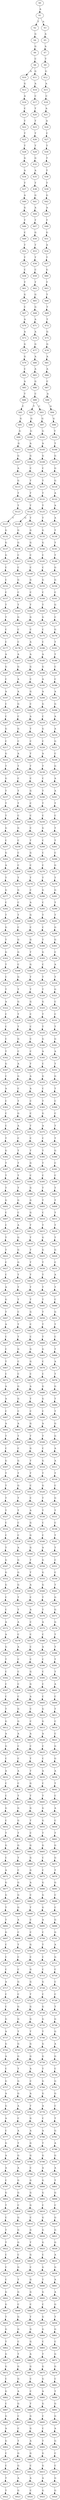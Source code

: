 strict digraph  {
	S0 -> S1 [ label = A ];
	S1 -> S2 [ label = T ];
	S1 -> S3 [ label = A ];
	S2 -> S4 [ label = G ];
	S3 -> S5 [ label = A ];
	S4 -> S6 [ label = G ];
	S5 -> S7 [ label = A ];
	S6 -> S8 [ label = C ];
	S7 -> S9 [ label = T ];
	S8 -> S10 [ label = A ];
	S8 -> S11 [ label = G ];
	S9 -> S12 [ label = G ];
	S10 -> S13 [ label = G ];
	S11 -> S14 [ label = A ];
	S12 -> S15 [ label = A ];
	S13 -> S16 [ label = A ];
	S14 -> S17 [ label = C ];
	S15 -> S18 [ label = C ];
	S16 -> S19 [ label = C ];
	S17 -> S20 [ label = T ];
	S18 -> S21 [ label = A ];
	S19 -> S22 [ label = T ];
	S20 -> S23 [ label = T ];
	S21 -> S24 [ label = A ];
	S22 -> S25 [ label = T ];
	S23 -> S26 [ label = T ];
	S24 -> S27 [ label = C ];
	S25 -> S28 [ label = T ];
	S26 -> S29 [ label = T ];
	S27 -> S30 [ label = T ];
	S28 -> S31 [ label = G ];
	S29 -> S32 [ label = G ];
	S30 -> S33 [ label = T ];
	S31 -> S34 [ label = A ];
	S32 -> S35 [ label = A ];
	S33 -> S36 [ label = T ];
	S34 -> S37 [ label = T ];
	S35 -> S38 [ label = T ];
	S36 -> S39 [ label = T ];
	S37 -> S40 [ label = A ];
	S38 -> S41 [ label = G ];
	S39 -> S42 [ label = G ];
	S40 -> S43 [ label = G ];
	S41 -> S44 [ label = A ];
	S42 -> S45 [ label = A ];
	S43 -> S46 [ label = T ];
	S44 -> S47 [ label = T ];
	S45 -> S48 [ label = T ];
	S46 -> S49 [ label = C ];
	S47 -> S50 [ label = G ];
	S48 -> S51 [ label = G ];
	S49 -> S52 [ label = T ];
	S50 -> S53 [ label = T ];
	S51 -> S54 [ label = A ];
	S52 -> S55 [ label = T ];
	S53 -> S56 [ label = T ];
	S54 -> S57 [ label = T ];
	S55 -> S58 [ label = C ];
	S56 -> S59 [ label = C ];
	S57 -> S60 [ label = G ];
	S58 -> S61 [ label = T ];
	S59 -> S62 [ label = T ];
	S60 -> S63 [ label = T ];
	S61 -> S64 [ label = G ];
	S62 -> S65 [ label = G ];
	S63 -> S66 [ label = T ];
	S64 -> S67 [ label = C ];
	S65 -> S68 [ label = G ];
	S66 -> S69 [ label = T ];
	S67 -> S70 [ label = A ];
	S68 -> S71 [ label = A ];
	S69 -> S72 [ label = T ];
	S70 -> S73 [ label = A ];
	S71 -> S74 [ label = A ];
	S72 -> S75 [ label = G ];
	S73 -> S76 [ label = G ];
	S74 -> S77 [ label = G ];
	S75 -> S78 [ label = G ];
	S76 -> S79 [ label = G ];
	S77 -> S80 [ label = A ];
	S78 -> S81 [ label = A ];
	S79 -> S82 [ label = C ];
	S80 -> S83 [ label = A ];
	S81 -> S84 [ label = A ];
	S82 -> S85 [ label = A ];
	S83 -> S86 [ label = G ];
	S84 -> S87 [ label = C ];
	S85 -> S88 [ label = T ];
	S86 -> S89 [ label = C ];
	S87 -> S90 [ label = A ];
	S88 -> S91 [ label = C ];
	S89 -> S92 [ label = T ];
	S89 -> S93 [ label = C ];
	S90 -> S94 [ label = A ];
	S91 -> S95 [ label = G ];
	S92 -> S96 [ label = G ];
	S93 -> S97 [ label = G ];
	S94 -> S98 [ label = G ];
	S95 -> S99 [ label = G ];
	S96 -> S100 [ label = G ];
	S97 -> S101 [ label = G ];
	S98 -> S102 [ label = T ];
	S99 -> S103 [ label = G ];
	S100 -> S104 [ label = A ];
	S101 -> S105 [ label = A ];
	S102 -> S106 [ label = T ];
	S103 -> S107 [ label = G ];
	S104 -> S108 [ label = G ];
	S105 -> S109 [ label = G ];
	S106 -> S110 [ label = G ];
	S107 -> S111 [ label = A ];
	S108 -> S112 [ label = C ];
	S109 -> S113 [ label = C ];
	S110 -> S114 [ label = G ];
	S111 -> S115 [ label = G ];
	S112 -> S116 [ label = T ];
	S113 -> S117 [ label = T ];
	S114 -> S118 [ label = G ];
	S115 -> S119 [ label = T ];
	S116 -> S120 [ label = T ];
	S117 -> S121 [ label = T ];
	S118 -> S122 [ label = A ];
	S119 -> S123 [ label = T ];
	S120 -> S124 [ label = T ];
	S121 -> S125 [ label = T ];
	S122 -> S126 [ label = A ];
	S123 -> S127 [ label = T ];
	S124 -> S128 [ label = G ];
	S124 -> S129 [ label = T ];
	S125 -> S130 [ label = T ];
	S126 -> S131 [ label = A ];
	S127 -> S132 [ label = G ];
	S128 -> S133 [ label = G ];
	S129 -> S134 [ label = G ];
	S130 -> S135 [ label = G ];
	S131 -> S136 [ label = T ];
	S132 -> S137 [ label = G ];
	S133 -> S138 [ label = G ];
	S134 -> S139 [ label = G ];
	S135 -> S140 [ label = G ];
	S136 -> S141 [ label = T ];
	S137 -> S142 [ label = G ];
	S138 -> S143 [ label = C ];
	S139 -> S144 [ label = C ];
	S140 -> S145 [ label = C ];
	S141 -> S146 [ label = T ];
	S142 -> S147 [ label = C ];
	S143 -> S148 [ label = C ];
	S144 -> S149 [ label = C ];
	S145 -> S150 [ label = C ];
	S146 -> S151 [ label = G ];
	S147 -> S152 [ label = C ];
	S148 -> S153 [ label = G ];
	S149 -> S154 [ label = G ];
	S150 -> S155 [ label = G ];
	S151 -> S156 [ label = G ];
	S152 -> S157 [ label = C ];
	S153 -> S158 [ label = C ];
	S154 -> S159 [ label = C ];
	S155 -> S160 [ label = C ];
	S156 -> S161 [ label = C ];
	S157 -> S162 [ label = T ];
	S158 -> S163 [ label = T ];
	S159 -> S164 [ label = T ];
	S160 -> S165 [ label = T ];
	S161 -> S166 [ label = G ];
	S162 -> S167 [ label = T ];
	S163 -> S168 [ label = G ];
	S164 -> S169 [ label = G ];
	S165 -> S170 [ label = G ];
	S166 -> S171 [ label = C ];
	S167 -> S172 [ label = C ];
	S168 -> S173 [ label = C ];
	S169 -> S174 [ label = C ];
	S170 -> S175 [ label = C ];
	S171 -> S176 [ label = G ];
	S172 -> S177 [ label = C ];
	S173 -> S178 [ label = C ];
	S174 -> S179 [ label = A ];
	S175 -> S180 [ label = C ];
	S176 -> S181 [ label = T ];
	S177 -> S182 [ label = A ];
	S178 -> S183 [ label = A ];
	S179 -> S184 [ label = A ];
	S180 -> S185 [ label = A ];
	S181 -> S186 [ label = T ];
	S182 -> S187 [ label = G ];
	S183 -> S188 [ label = G ];
	S184 -> S189 [ label = G ];
	S185 -> S190 [ label = G ];
	S186 -> S191 [ label = C ];
	S187 -> S192 [ label = C ];
	S188 -> S193 [ label = A ];
	S189 -> S194 [ label = C ];
	S190 -> S195 [ label = A ];
	S191 -> S196 [ label = C ];
	S192 -> S197 [ label = A ];
	S193 -> S198 [ label = A ];
	S194 -> S199 [ label = G ];
	S195 -> S200 [ label = A ];
	S196 -> S201 [ label = A ];
	S197 -> S202 [ label = C ];
	S198 -> S203 [ label = G ];
	S199 -> S204 [ label = C ];
	S200 -> S205 [ label = G ];
	S201 -> S206 [ label = G ];
	S202 -> S207 [ label = C ];
	S203 -> S208 [ label = C ];
	S204 -> S209 [ label = A ];
	S205 -> S210 [ label = C ];
	S206 -> S211 [ label = A ];
	S207 -> S212 [ label = G ];
	S208 -> S213 [ label = G ];
	S209 -> S214 [ label = T ];
	S210 -> S215 [ label = G ];
	S211 -> S216 [ label = A ];
	S212 -> S217 [ label = C ];
	S213 -> S218 [ label = C ];
	S214 -> S219 [ label = C ];
	S215 -> S220 [ label = C ];
	S216 -> S221 [ label = G ];
	S217 -> S222 [ label = G ];
	S218 -> S223 [ label = A ];
	S219 -> S224 [ label = T ];
	S220 -> S225 [ label = A ];
	S221 -> S226 [ label = C ];
	S222 -> S227 [ label = T ];
	S223 -> S228 [ label = T ];
	S224 -> S229 [ label = T ];
	S225 -> S230 [ label = T ];
	S226 -> S231 [ label = G ];
	S227 -> S232 [ label = G ];
	S228 -> S233 [ label = C ];
	S229 -> S234 [ label = C ];
	S230 -> S235 [ label = C ];
	S231 -> S236 [ label = A ];
	S232 -> S237 [ label = T ];
	S233 -> S238 [ label = T ];
	S234 -> S239 [ label = G ];
	S235 -> S240 [ label = T ];
	S236 -> S241 [ label = A ];
	S237 -> S242 [ label = T ];
	S238 -> S243 [ label = T ];
	S239 -> S244 [ label = C ];
	S240 -> S245 [ label = T ];
	S241 -> S246 [ label = T ];
	S242 -> S247 [ label = T ];
	S243 -> S248 [ label = C ];
	S244 -> S249 [ label = C ];
	S245 -> S250 [ label = C ];
	S246 -> S251 [ label = C ];
	S247 -> S252 [ label = G ];
	S248 -> S253 [ label = G ];
	S249 -> S254 [ label = C ];
	S250 -> S255 [ label = G ];
	S251 -> S256 [ label = T ];
	S252 -> S257 [ label = C ];
	S253 -> S258 [ label = C ];
	S254 -> S259 [ label = T ];
	S255 -> S260 [ label = C ];
	S256 -> S261 [ label = T ];
	S257 -> S262 [ label = G ];
	S258 -> S263 [ label = C ];
	S259 -> S264 [ label = G ];
	S260 -> S265 [ label = C ];
	S261 -> S266 [ label = C ];
	S262 -> S267 [ label = A ];
	S263 -> S268 [ label = C ];
	S264 -> S269 [ label = C ];
	S265 -> S270 [ label = C ];
	S266 -> S271 [ label = G ];
	S267 -> S272 [ label = T ];
	S268 -> S273 [ label = T ];
	S269 -> S274 [ label = T ];
	S270 -> S275 [ label = T ];
	S271 -> S276 [ label = T ];
	S272 -> S277 [ label = G ];
	S273 -> S278 [ label = G ];
	S274 -> S279 [ label = C ];
	S275 -> S280 [ label = G ];
	S276 -> S281 [ label = G ];
	S277 -> S282 [ label = C ];
	S278 -> S283 [ label = C ];
	S279 -> S284 [ label = A ];
	S280 -> S285 [ label = C ];
	S281 -> S286 [ label = T ];
	S282 -> S287 [ label = T ];
	S283 -> S288 [ label = T ];
	S284 -> S289 [ label = G ];
	S285 -> S290 [ label = T ];
	S286 -> S291 [ label = T ];
	S287 -> S292 [ label = G ];
	S288 -> S293 [ label = C ];
	S289 -> S294 [ label = C ];
	S290 -> S295 [ label = C ];
	S291 -> S296 [ label = G ];
	S292 -> S297 [ label = T ];
	S293 -> S298 [ label = G ];
	S294 -> S299 [ label = G ];
	S295 -> S300 [ label = T ];
	S296 -> S301 [ label = G ];
	S297 -> S302 [ label = G ];
	S298 -> S303 [ label = G ];
	S299 -> S304 [ label = T ];
	S300 -> S305 [ label = G ];
	S301 -> S306 [ label = C ];
	S302 -> S307 [ label = T ];
	S303 -> S308 [ label = C ];
	S304 -> S309 [ label = G ];
	S305 -> S310 [ label = C ];
	S306 -> S311 [ label = A ];
	S307 -> S312 [ label = C ];
	S308 -> S313 [ label = G ];
	S309 -> S314 [ label = T ];
	S310 -> S315 [ label = T ];
	S311 -> S316 [ label = T ];
	S312 -> S317 [ label = T ];
	S313 -> S318 [ label = T ];
	S314 -> S319 [ label = T ];
	S315 -> S320 [ label = T ];
	S316 -> S321 [ label = G ];
	S317 -> S322 [ label = A ];
	S318 -> S323 [ label = G ];
	S319 -> S324 [ label = G ];
	S320 -> S325 [ label = G ];
	S321 -> S326 [ label = C ];
	S322 -> S327 [ label = C ];
	S323 -> S328 [ label = T ];
	S324 -> S329 [ label = C ];
	S325 -> S330 [ label = T ];
	S326 -> S331 [ label = C ];
	S327 -> S332 [ label = C ];
	S328 -> S333 [ label = T ];
	S329 -> S334 [ label = C ];
	S330 -> S335 [ label = T ];
	S331 -> S336 [ label = T ];
	S332 -> S337 [ label = C ];
	S333 -> S338 [ label = G ];
	S334 -> S339 [ label = C ];
	S335 -> S340 [ label = G ];
	S336 -> S341 [ label = G ];
	S337 -> S342 [ label = T ];
	S338 -> S343 [ label = C ];
	S339 -> S344 [ label = C ];
	S340 -> S345 [ label = A ];
	S341 -> S346 [ label = A ];
	S342 -> S347 [ label = G ];
	S343 -> S348 [ label = A ];
	S344 -> S349 [ label = T ];
	S345 -> S350 [ label = C ];
	S346 -> S351 [ label = T ];
	S347 -> S352 [ label = C ];
	S348 -> S353 [ label = G ];
	S349 -> S354 [ label = A ];
	S350 -> S355 [ label = G ];
	S351 -> S356 [ label = G ];
	S352 -> S357 [ label = A ];
	S353 -> S358 [ label = C ];
	S354 -> S359 [ label = A ];
	S355 -> S360 [ label = C ];
	S356 -> S361 [ label = T ];
	S357 -> S362 [ label = C ];
	S358 -> S363 [ label = T ];
	S359 -> S364 [ label = C ];
	S360 -> S365 [ label = T ];
	S361 -> S366 [ label = C ];
	S362 -> S367 [ label = C ];
	S363 -> S368 [ label = G ];
	S364 -> S369 [ label = C ];
	S365 -> S370 [ label = G ];
	S366 -> S371 [ label = C ];
	S367 -> S372 [ label = C ];
	S368 -> S373 [ label = A ];
	S369 -> S374 [ label = T ];
	S370 -> S375 [ label = A ];
	S371 -> S376 [ label = T ];
	S372 -> S377 [ label = T ];
	S373 -> S378 [ label = C ];
	S374 -> S379 [ label = C ];
	S375 -> S380 [ label = C ];
	S376 -> S381 [ label = T ];
	S377 -> S382 [ label = G ];
	S378 -> S383 [ label = T ];
	S379 -> S384 [ label = T ];
	S380 -> S385 [ label = T ];
	S381 -> S386 [ label = G ];
	S382 -> S387 [ label = T ];
	S383 -> S388 [ label = T ];
	S384 -> S389 [ label = G ];
	S385 -> S390 [ label = T ];
	S386 -> S391 [ label = C ];
	S387 -> S392 [ label = T ];
	S388 -> S393 [ label = T ];
	S389 -> S394 [ label = C ];
	S390 -> S395 [ label = C ];
	S391 -> S396 [ label = C ];
	S392 -> S397 [ label = T ];
	S393 -> S398 [ label = T ];
	S394 -> S399 [ label = G ];
	S395 -> S400 [ label = T ];
	S396 -> S401 [ label = T ];
	S397 -> S402 [ label = G ];
	S398 -> S403 [ label = G ];
	S399 -> S404 [ label = G ];
	S400 -> S405 [ label = T ];
	S401 -> S406 [ label = T ];
	S402 -> S407 [ label = C ];
	S403 -> S408 [ label = C ];
	S404 -> S409 [ label = G ];
	S405 -> S410 [ label = C ];
	S406 -> S411 [ label = T ];
	S407 -> S412 [ label = C ];
	S408 -> S413 [ label = A ];
	S409 -> S414 [ label = T ];
	S410 -> S415 [ label = T ];
	S411 -> S416 [ label = T ];
	S412 -> S417 [ label = T ];
	S413 -> S418 [ label = G ];
	S414 -> S419 [ label = T ];
	S415 -> S420 [ label = G ];
	S416 -> S421 [ label = T ];
	S417 -> S422 [ label = T ];
	S418 -> S423 [ label = G ];
	S419 -> S424 [ label = T ];
	S420 -> S425 [ label = G ];
	S421 -> S426 [ label = G ];
	S422 -> S427 [ label = C ];
	S423 -> S428 [ label = G ];
	S424 -> S429 [ label = T ];
	S425 -> S430 [ label = T ];
	S426 -> S431 [ label = C ];
	S427 -> S432 [ label = C ];
	S428 -> S433 [ label = T ];
	S429 -> S434 [ label = T ];
	S430 -> S435 [ label = T ];
	S431 -> S436 [ label = A ];
	S432 -> S437 [ label = A ];
	S433 -> S438 [ label = T ];
	S434 -> S439 [ label = T ];
	S435 -> S440 [ label = T ];
	S436 -> S441 [ label = T ];
	S437 -> S442 [ label = G ];
	S438 -> S443 [ label = T ];
	S439 -> S444 [ label = T ];
	S440 -> S445 [ label = T ];
	S441 -> S446 [ label = C ];
	S442 -> S447 [ label = T ];
	S443 -> S448 [ label = C ];
	S444 -> S449 [ label = G ];
	S445 -> S450 [ label = T ];
	S446 -> S451 [ label = G ];
	S447 -> S452 [ label = A ];
	S448 -> S453 [ label = T ];
	S449 -> S454 [ label = C ];
	S450 -> S455 [ label = T ];
	S451 -> S456 [ label = T ];
	S452 -> S457 [ label = C ];
	S453 -> S458 [ label = T ];
	S454 -> S459 [ label = C ];
	S455 -> S460 [ label = T ];
	S456 -> S461 [ label = C ];
	S457 -> S462 [ label = C ];
	S458 -> S463 [ label = G ];
	S459 -> S464 [ label = G ];
	S460 -> S465 [ label = G ];
	S461 -> S466 [ label = T ];
	S462 -> S467 [ label = T ];
	S463 -> S468 [ label = C ];
	S464 -> S469 [ label = G ];
	S465 -> S470 [ label = C ];
	S466 -> S471 [ label = A ];
	S467 -> S472 [ label = C ];
	S468 -> S473 [ label = C ];
	S469 -> S474 [ label = C ];
	S470 -> S475 [ label = C ];
	S471 -> S476 [ label = T ];
	S472 -> S477 [ label = A ];
	S473 -> S478 [ label = G ];
	S474 -> S479 [ label = A ];
	S475 -> S480 [ label = G ];
	S476 -> S481 [ label = G ];
	S477 -> S482 [ label = A ];
	S478 -> S483 [ label = G ];
	S479 -> S484 [ label = T ];
	S480 -> S485 [ label = G ];
	S481 -> S486 [ label = T ];
	S482 -> S487 [ label = C ];
	S483 -> S488 [ label = C ];
	S484 -> S489 [ label = C ];
	S485 -> S490 [ label = C ];
	S486 -> S491 [ label = T ];
	S487 -> S492 [ label = A ];
	S488 -> S493 [ label = A ];
	S489 -> S494 [ label = G ];
	S490 -> S495 [ label = A ];
	S491 -> S496 [ label = G ];
	S492 -> S497 [ label = T ];
	S493 -> S498 [ label = T ];
	S494 -> S499 [ label = T ];
	S495 -> S500 [ label = T ];
	S496 -> S501 [ label = G ];
	S497 -> S502 [ label = C ];
	S498 -> S503 [ label = C ];
	S499 -> S504 [ label = G ];
	S500 -> S505 [ label = C ];
	S501 -> S506 [ label = A ];
	S502 -> S507 [ label = G ];
	S503 -> S508 [ label = G ];
	S504 -> S509 [ label = T ];
	S505 -> S510 [ label = G ];
	S506 -> S511 [ label = A ];
	S507 -> S512 [ label = T ];
	S508 -> S513 [ label = T ];
	S509 -> S514 [ label = T ];
	S510 -> S515 [ label = T ];
	S511 -> S516 [ label = T ];
	S512 -> S517 [ label = T ];
	S513 -> S518 [ label = G ];
	S514 -> S519 [ label = C ];
	S515 -> S520 [ label = G ];
	S516 -> S521 [ label = C ];
	S517 -> S522 [ label = T ];
	S518 -> S523 [ label = T ];
	S519 -> S524 [ label = C ];
	S520 -> S525 [ label = T ];
	S521 -> S526 [ label = G ];
	S522 -> S527 [ label = T ];
	S523 -> S528 [ label = T ];
	S524 -> S529 [ label = A ];
	S525 -> S530 [ label = T ];
	S526 -> S531 [ label = T ];
	S527 -> S532 [ label = C ];
	S528 -> S533 [ label = C ];
	S529 -> S534 [ label = G ];
	S530 -> S535 [ label = C ];
	S531 -> S536 [ label = C ];
	S532 -> S537 [ label = C ];
	S533 -> S538 [ label = C ];
	S534 -> S539 [ label = G ];
	S535 -> S540 [ label = C ];
	S536 -> S541 [ label = T ];
	S537 -> S542 [ label = T ];
	S538 -> S543 [ label = A ];
	S539 -> S544 [ label = G ];
	S540 -> S545 [ label = A ];
	S541 -> S546 [ label = T ];
	S542 -> S547 [ label = G ];
	S543 -> S548 [ label = G ];
	S544 -> S549 [ label = T ];
	S545 -> S550 [ label = G ];
	S546 -> S551 [ label = C ];
	S547 -> S552 [ label = G ];
	S548 -> S553 [ label = G ];
	S549 -> S554 [ label = T ];
	S550 -> S555 [ label = G ];
	S551 -> S556 [ label = C ];
	S552 -> S557 [ label = G ];
	S553 -> S558 [ label = G ];
	S554 -> S559 [ label = A ];
	S555 -> S560 [ label = G ];
	S556 -> S561 [ label = T ];
	S557 -> S562 [ label = C ];
	S558 -> S563 [ label = T ];
	S559 -> S564 [ label = C ];
	S560 -> S565 [ label = T ];
	S561 -> S566 [ label = G ];
	S562 -> S567 [ label = C ];
	S563 -> S568 [ label = T ];
	S564 -> S569 [ label = A ];
	S565 -> S570 [ label = T ];
	S566 -> S571 [ label = G ];
	S567 -> S572 [ label = A ];
	S568 -> S573 [ label = A ];
	S569 -> S574 [ label = C ];
	S570 -> S575 [ label = A ];
	S571 -> S576 [ label = G ];
	S572 -> S577 [ label = A ];
	S573 -> S578 [ label = C ];
	S574 -> S579 [ label = C ];
	S575 -> S580 [ label = C ];
	S576 -> S581 [ label = T ];
	S577 -> S582 [ label = G ];
	S578 -> S583 [ label = A ];
	S579 -> S584 [ label = C ];
	S580 -> S585 [ label = A ];
	S581 -> S586 [ label = T ];
	S582 -> S587 [ label = T ];
	S583 -> S588 [ label = C ];
	S584 -> S589 [ label = C ];
	S585 -> S590 [ label = C ];
	S586 -> S591 [ label = T ];
	S587 -> S592 [ label = C ];
	S588 -> S593 [ label = C ];
	S589 -> S594 [ label = G ];
	S590 -> S595 [ label = C ];
	S591 -> S596 [ label = T ];
	S592 -> S597 [ label = C ];
	S593 -> S598 [ label = C ];
	S594 -> S599 [ label = G ];
	S595 -> S600 [ label = C ];
	S596 -> S601 [ label = A ];
	S597 -> S602 [ label = C ];
	S598 -> S603 [ label = C ];
	S599 -> S604 [ label = A ];
	S600 -> S605 [ label = C ];
	S601 -> S606 [ label = C ];
	S602 -> S607 [ label = T ];
	S603 -> S608 [ label = G ];
	S604 -> S609 [ label = C ];
	S605 -> S610 [ label = G ];
	S606 -> S611 [ label = T ];
	S607 -> S612 [ label = G ];
	S608 -> S613 [ label = G ];
	S609 -> S614 [ label = C ];
	S610 -> S615 [ label = G ];
	S611 -> S616 [ label = C ];
	S612 -> S617 [ label = A ];
	S613 -> S618 [ label = A ];
	S614 -> S619 [ label = A ];
	S615 -> S620 [ label = A ];
	S616 -> S621 [ label = C ];
	S617 -> S622 [ label = G ];
	S618 -> S623 [ label = C ];
	S619 -> S624 [ label = C ];
	S620 -> S625 [ label = C ];
	S621 -> S626 [ label = G ];
	S622 -> S627 [ label = C ];
	S623 -> S628 [ label = C ];
	S624 -> S629 [ label = T ];
	S625 -> S630 [ label = C ];
	S626 -> S631 [ label = G ];
	S627 -> S632 [ label = A ];
	S628 -> S633 [ label = A ];
	S629 -> S634 [ label = T ];
	S630 -> S635 [ label = A ];
	S631 -> S636 [ label = A ];
	S632 -> S637 [ label = C ];
	S633 -> S638 [ label = C ];
	S634 -> S639 [ label = G ];
	S635 -> S640 [ label = C ];
	S636 -> S641 [ label = T ];
	S637 -> S642 [ label = C ];
	S638 -> S643 [ label = T ];
	S639 -> S644 [ label = T ];
	S640 -> S645 [ label = T ];
	S641 -> S646 [ label = C ];
	S642 -> S647 [ label = G ];
	S643 -> S648 [ label = G ];
	S644 -> S649 [ label = G ];
	S645 -> S650 [ label = G ];
	S646 -> S651 [ label = A ];
	S647 -> S652 [ label = C ];
	S648 -> S653 [ label = G ];
	S649 -> S654 [ label = T ];
	S650 -> S655 [ label = G ];
	S651 -> S656 [ label = C ];
	S652 -> S657 [ label = T ];
	S653 -> S658 [ label = T ];
	S654 -> S659 [ label = C ];
	S655 -> S660 [ label = T ];
	S656 -> S661 [ label = T ];
	S657 -> S662 [ label = G ];
	S658 -> S663 [ label = G ];
	S659 -> S664 [ label = G ];
	S660 -> S665 [ label = G ];
	S661 -> S666 [ label = G ];
	S662 -> S667 [ label = C ];
	S663 -> S668 [ label = T ];
	S664 -> S669 [ label = G ];
	S665 -> S670 [ label = C ];
	S666 -> S671 [ label = G ];
	S667 -> S672 [ label = A ];
	S668 -> S673 [ label = C ];
	S669 -> S674 [ label = G ];
	S670 -> S675 [ label = C ];
	S671 -> S676 [ label = T ];
	S672 -> S677 [ label = G ];
	S673 -> S678 [ label = G ];
	S674 -> S679 [ label = A ];
	S675 -> S680 [ label = G ];
	S676 -> S681 [ label = G ];
	S677 -> S682 [ label = G ];
	S678 -> S683 [ label = G ];
	S679 -> S684 [ label = C ];
	S680 -> S685 [ label = G ];
	S681 -> S686 [ label = C ];
	S682 -> S687 [ label = T ];
	S683 -> S688 [ label = G ];
	S684 -> S689 [ label = T ];
	S685 -> S690 [ label = G ];
	S686 -> S691 [ label = C ];
	S687 -> S692 [ label = T ];
	S688 -> S693 [ label = A ];
	S689 -> S694 [ label = C ];
	S690 -> S695 [ label = A ];
	S691 -> S696 [ label = G ];
	S692 -> S697 [ label = G ];
	S693 -> S698 [ label = C ];
	S694 -> S699 [ label = C ];
	S695 -> S700 [ label = C ];
	S696 -> S701 [ label = G ];
	S697 -> S702 [ label = C ];
	S698 -> S703 [ label = T ];
	S699 -> S704 [ label = G ];
	S700 -> S705 [ label = T ];
	S701 -> S706 [ label = A ];
	S702 -> S707 [ label = C ];
	S703 -> S708 [ label = C ];
	S704 -> S709 [ label = C ];
	S705 -> S710 [ label = C ];
	S706 -> S711 [ label = G ];
	S707 -> S712 [ label = C ];
	S708 -> S713 [ label = C ];
	S709 -> S714 [ label = G ];
	S710 -> S715 [ label = C ];
	S711 -> S716 [ label = C ];
	S712 -> S717 [ label = A ];
	S713 -> S718 [ label = G ];
	S714 -> S719 [ label = G ];
	S715 -> S720 [ label = G ];
	S716 -> S721 [ label = C ];
	S717 -> S722 [ label = C ];
	S718 -> S723 [ label = C ];
	S719 -> S724 [ label = T ];
	S720 -> S725 [ label = C ];
	S721 -> S726 [ label = C ];
	S722 -> S727 [ label = C ];
	S723 -> S728 [ label = G ];
	S724 -> S729 [ label = G ];
	S725 -> S730 [ label = G ];
	S726 -> S731 [ label = T ];
	S727 -> S732 [ label = G ];
	S728 -> S733 [ label = G ];
	S729 -> S734 [ label = G ];
	S730 -> S735 [ label = G ];
	S731 -> S736 [ label = G ];
	S732 -> S737 [ label = A ];
	S733 -> S738 [ label = T ];
	S734 -> S739 [ label = T ];
	S735 -> S740 [ label = T ];
	S736 -> S741 [ label = G ];
	S737 -> S742 [ label = G ];
	S738 -> S743 [ label = G ];
	S739 -> S744 [ label = G ];
	S740 -> S745 [ label = G ];
	S741 -> S746 [ label = A ];
	S742 -> S747 [ label = A ];
	S743 -> S748 [ label = G ];
	S744 -> S749 [ label = G ];
	S745 -> S750 [ label = G ];
	S746 -> S751 [ label = G ];
	S747 -> S752 [ label = C ];
	S748 -> S753 [ label = T ];
	S749 -> S754 [ label = A ];
	S750 -> S755 [ label = T ];
	S751 -> S756 [ label = C ];
	S752 -> S757 [ label = G ];
	S753 -> S758 [ label = G ];
	S754 -> S759 [ label = C ];
	S755 -> S760 [ label = G ];
	S756 -> S761 [ label = G ];
	S757 -> S762 [ label = A ];
	S758 -> S763 [ label = G ];
	S759 -> S764 [ label = A ];
	S760 -> S765 [ label = G ];
	S761 -> S766 [ label = G ];
	S762 -> S767 [ label = G ];
	S763 -> S768 [ label = A ];
	S764 -> S769 [ label = T ];
	S765 -> S770 [ label = A ];
	S766 -> S771 [ label = C ];
	S767 -> S772 [ label = A ];
	S768 -> S773 [ label = C ];
	S769 -> S774 [ label = G ];
	S770 -> S775 [ label = C ];
	S771 -> S776 [ label = T ];
	S772 -> S777 [ label = C ];
	S773 -> S778 [ label = A ];
	S774 -> S779 [ label = A ];
	S775 -> S780 [ label = A ];
	S776 -> S781 [ label = G ];
	S777 -> S782 [ label = G ];
	S778 -> S783 [ label = T ];
	S779 -> S784 [ label = G ];
	S780 -> S785 [ label = T ];
	S781 -> S786 [ label = A ];
	S782 -> S787 [ label = A ];
	S783 -> S788 [ label = G ];
	S784 -> S789 [ label = G ];
	S785 -> S790 [ label = G ];
	S786 -> S791 [ label = G ];
	S787 -> S792 [ label = A ];
	S788 -> S793 [ label = A ];
	S789 -> S794 [ label = C ];
	S790 -> S795 [ label = A ];
	S791 -> S796 [ label = A ];
	S792 -> S797 [ label = C ];
	S793 -> S798 [ label = G ];
	S794 -> S799 [ label = G ];
	S795 -> S800 [ label = G ];
	S796 -> S801 [ label = T ];
	S797 -> S802 [ label = G ];
	S798 -> S803 [ label = G ];
	S799 -> S804 [ label = G ];
	S800 -> S805 [ label = G ];
	S801 -> S806 [ label = G ];
	S802 -> S807 [ label = T ];
	S803 -> S808 [ label = C ];
	S804 -> S809 [ label = G ];
	S805 -> S810 [ label = C ];
	S806 -> S811 [ label = C ];
	S807 -> S812 [ label = C ];
	S808 -> S813 [ label = G ];
	S809 -> S814 [ label = C ];
	S810 -> S815 [ label = G ];
	S811 -> S816 [ label = G ];
	S812 -> S817 [ label = T ];
	S813 -> S818 [ label = G ];
	S814 -> S819 [ label = G ];
	S815 -> S820 [ label = G ];
	S816 -> S821 [ label = G ];
	S817 -> S822 [ label = T ];
	S818 -> S823 [ label = G ];
	S819 -> S824 [ label = T ];
	S820 -> S825 [ label = G ];
	S821 -> S826 [ label = G ];
	S822 -> S827 [ label = C ];
	S823 -> S828 [ label = C ];
	S824 -> S829 [ label = G ];
	S825 -> S830 [ label = C ];
	S826 -> S831 [ label = A ];
	S827 -> S832 [ label = C ];
	S828 -> S833 [ label = G ];
	S829 -> S834 [ label = C ];
	S830 -> S835 [ label = G ];
	S831 -> S836 [ label = G ];
	S832 -> S837 [ label = C ];
	S833 -> S838 [ label = T ];
	S834 -> S839 [ label = G ];
	S835 -> S840 [ label = T ];
	S836 -> S841 [ label = A ];
	S837 -> S842 [ label = G ];
	S838 -> S843 [ label = G ];
	S839 -> S844 [ label = G ];
	S840 -> S845 [ label = G ];
	S841 -> S846 [ label = A ];
	S842 -> S847 [ label = G ];
	S843 -> S848 [ label = C ];
	S844 -> S849 [ label = C ];
	S845 -> S850 [ label = C ];
	S846 -> S851 [ label = G ];
	S847 -> S852 [ label = T ];
	S848 -> S853 [ label = G ];
	S849 -> S854 [ label = T ];
	S850 -> S855 [ label = G ];
	S851 -> S856 [ label = T ];
	S852 -> S857 [ label = G ];
	S853 -> S858 [ label = G ];
	S854 -> S859 [ label = G ];
	S855 -> S860 [ label = G ];
	S856 -> S861 [ label = G ];
	S857 -> S862 [ label = T ];
	S858 -> S863 [ label = C ];
	S859 -> S864 [ label = G ];
	S860 -> S865 [ label = C ];
	S861 -> S866 [ label = C ];
	S862 -> S867 [ label = G ];
	S863 -> S868 [ label = T ];
	S864 -> S869 [ label = A ];
	S865 -> S870 [ label = T ];
	S866 -> S871 [ label = G ];
	S867 -> S872 [ label = G ];
	S868 -> S873 [ label = G ];
	S869 -> S874 [ label = G ];
	S870 -> S875 [ label = G ];
	S871 -> S876 [ label = G ];
	S872 -> S877 [ label = C ];
	S873 -> S878 [ label = G ];
	S874 -> S879 [ label = C ];
	S875 -> S880 [ label = G ];
	S876 -> S881 [ label = C ];
	S877 -> S882 [ label = G ];
	S878 -> S883 [ label = A ];
	S879 -> S884 [ label = C ];
	S880 -> S885 [ label = A ];
	S881 -> S886 [ label = T ];
	S882 -> S887 [ label = C ];
	S883 -> S888 [ label = G ];
	S884 -> S889 [ label = T ];
	S885 -> S890 [ label = G ];
	S886 -> S891 [ label = G ];
	S887 -> S892 [ label = G ];
	S888 -> S893 [ label = C ];
	S889 -> S894 [ label = G ];
	S890 -> S895 [ label = C ];
	S891 -> S896 [ label = G ];
	S892 -> S897 [ label = A ];
	S893 -> S898 [ label = C ];
	S894 -> S899 [ label = G ];
	S895 -> S900 [ label = C ];
	S896 -> S901 [ label = A ];
	S897 -> S902 [ label = G ];
	S898 -> S903 [ label = T ];
	S899 -> S904 [ label = A ];
	S900 -> S905 [ label = T ];
	S901 -> S906 [ label = G ];
	S902 -> S907 [ label = C ];
	S903 -> S908 [ label = G ];
	S904 -> S909 [ label = G ];
	S905 -> S910 [ label = G ];
	S906 -> S911 [ label = C ];
	S907 -> S912 [ label = C ];
	S908 -> S913 [ label = G ];
	S909 -> S914 [ label = C ];
	S910 -> S915 [ label = G ];
	S911 -> S916 [ label = C ];
	S912 -> S917 [ label = T ];
	S913 -> S918 [ label = A ];
	S914 -> S919 [ label = A ];
	S915 -> S920 [ label = A ];
	S916 -> S921 [ label = G ];
	S917 -> S922 [ label = T ];
	S918 -> S923 [ label = G ];
	S919 -> S924 [ label = C ];
	S920 -> S925 [ label = G ];
	S921 -> S926 [ label = G ];
}
